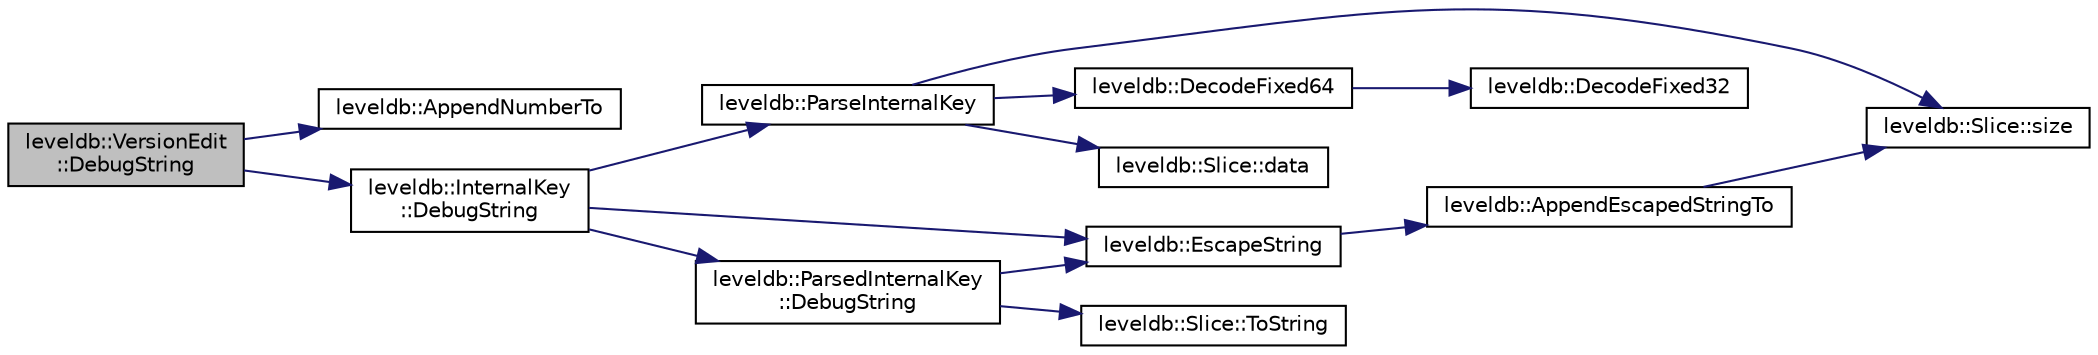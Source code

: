 digraph "leveldb::VersionEdit::DebugString"
{
  edge [fontname="Helvetica",fontsize="10",labelfontname="Helvetica",labelfontsize="10"];
  node [fontname="Helvetica",fontsize="10",shape=record];
  rankdir="LR";
  Node1 [label="leveldb::VersionEdit\l::DebugString",height=0.2,width=0.4,color="black", fillcolor="grey75", style="filled" fontcolor="black"];
  Node1 -> Node2 [color="midnightblue",fontsize="10",style="solid",fontname="Helvetica"];
  Node2 [label="leveldb::AppendNumberTo",height=0.2,width=0.4,color="black", fillcolor="white", style="filled",URL="$namespaceleveldb.html#a089617d12900e6fe5b712c31f651b5ff"];
  Node1 -> Node3 [color="midnightblue",fontsize="10",style="solid",fontname="Helvetica"];
  Node3 [label="leveldb::InternalKey\l::DebugString",height=0.2,width=0.4,color="black", fillcolor="white", style="filled",URL="$classleveldb_1_1_internal_key.html#a737053e1b02c3eb8361e960f7fe5befb"];
  Node3 -> Node4 [color="midnightblue",fontsize="10",style="solid",fontname="Helvetica"];
  Node4 [label="leveldb::ParseInternalKey",height=0.2,width=0.4,color="black", fillcolor="white", style="filled",URL="$namespaceleveldb.html#a5a173b622e86c7a2f9beae3ac8818ac3"];
  Node4 -> Node5 [color="midnightblue",fontsize="10",style="solid",fontname="Helvetica"];
  Node5 [label="leveldb::Slice::size",height=0.2,width=0.4,color="black", fillcolor="white", style="filled",URL="$classleveldb_1_1_slice.html#a947d3173f04f8a30553e89046daf91d5"];
  Node4 -> Node6 [color="midnightblue",fontsize="10",style="solid",fontname="Helvetica"];
  Node6 [label="leveldb::DecodeFixed64",height=0.2,width=0.4,color="black", fillcolor="white", style="filled",URL="$namespaceleveldb.html#a239098b0291873752d0be16633652825"];
  Node6 -> Node7 [color="midnightblue",fontsize="10",style="solid",fontname="Helvetica"];
  Node7 [label="leveldb::DecodeFixed32",height=0.2,width=0.4,color="black", fillcolor="white", style="filled",URL="$namespaceleveldb.html#adae574304f9d1ed3e95742167cd449a9"];
  Node4 -> Node8 [color="midnightblue",fontsize="10",style="solid",fontname="Helvetica"];
  Node8 [label="leveldb::Slice::data",height=0.2,width=0.4,color="black", fillcolor="white", style="filled",URL="$classleveldb_1_1_slice.html#aa64861043d9deee6889461bf0593cf73"];
  Node3 -> Node9 [color="midnightblue",fontsize="10",style="solid",fontname="Helvetica"];
  Node9 [label="leveldb::ParsedInternalKey\l::DebugString",height=0.2,width=0.4,color="black", fillcolor="white", style="filled",URL="$structleveldb_1_1_parsed_internal_key.html#abda4655ea6857f75dcb8f409873207d5"];
  Node9 -> Node10 [color="midnightblue",fontsize="10",style="solid",fontname="Helvetica"];
  Node10 [label="leveldb::EscapeString",height=0.2,width=0.4,color="black", fillcolor="white", style="filled",URL="$namespaceleveldb.html#a6d50705a37d7459f152f8ad839513a73"];
  Node10 -> Node11 [color="midnightblue",fontsize="10",style="solid",fontname="Helvetica"];
  Node11 [label="leveldb::AppendEscapedStringTo",height=0.2,width=0.4,color="black", fillcolor="white", style="filled",URL="$namespaceleveldb.html#aa4dfa82a4c1a31fcb076f2ba59f13b19"];
  Node11 -> Node5 [color="midnightblue",fontsize="10",style="solid",fontname="Helvetica"];
  Node9 -> Node12 [color="midnightblue",fontsize="10",style="solid",fontname="Helvetica"];
  Node12 [label="leveldb::Slice::ToString",height=0.2,width=0.4,color="black", fillcolor="white", style="filled",URL="$classleveldb_1_1_slice.html#a2cdd9fb649105033fde510afc9416732"];
  Node3 -> Node10 [color="midnightblue",fontsize="10",style="solid",fontname="Helvetica"];
}
